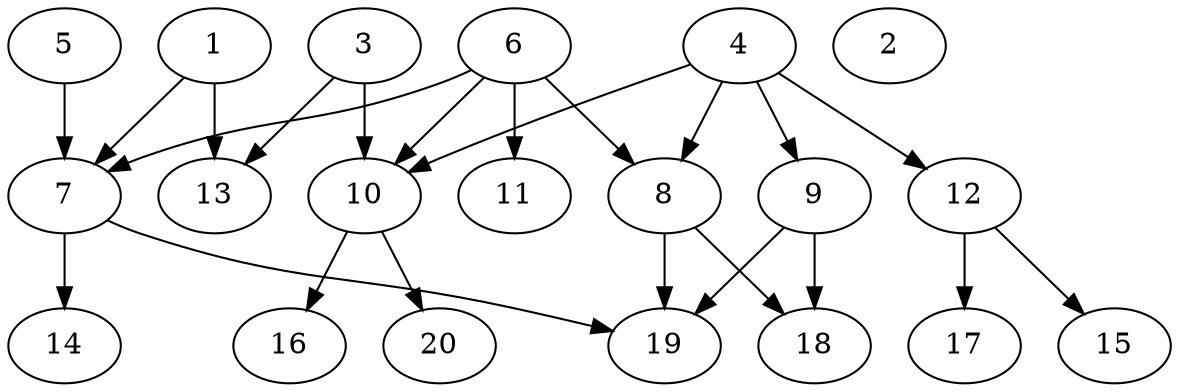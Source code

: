// DAG automatically generated by daggen at Wed Jul 24 21:26:16 2019
// ./daggen --dot -n 20 --ccr 0.4 --fat 0.8 --regular 0.5 --density 0.5 --mindata 5242880 --maxdata 52428800 
digraph G {
  1 [size="48092160", alpha="0.08", expect_size="19236864"] 
  1 -> 7 [size ="19236864"]
  1 -> 13 [size ="19236864"]
  2 [size="28211200", alpha="0.15", expect_size="11284480"] 
  3 [size="47180800", alpha="0.04", expect_size="18872320"] 
  3 -> 10 [size ="18872320"]
  3 -> 13 [size ="18872320"]
  4 [size="36436480", alpha="0.07", expect_size="14574592"] 
  4 -> 8 [size ="14574592"]
  4 -> 9 [size ="14574592"]
  4 -> 10 [size ="14574592"]
  4 -> 12 [size ="14574592"]
  5 [size="37376000", alpha="0.04", expect_size="14950400"] 
  5 -> 7 [size ="14950400"]
  6 [size="79488000", alpha="0.03", expect_size="31795200"] 
  6 -> 7 [size ="31795200"]
  6 -> 8 [size ="31795200"]
  6 -> 10 [size ="31795200"]
  6 -> 11 [size ="31795200"]
  7 [size="97520640", alpha="0.19", expect_size="39008256"] 
  7 -> 14 [size ="39008256"]
  7 -> 19 [size ="39008256"]
  8 [size="38392320", alpha="0.17", expect_size="15356928"] 
  8 -> 18 [size ="15356928"]
  8 -> 19 [size ="15356928"]
  9 [size="123118080", alpha="0.06", expect_size="49247232"] 
  9 -> 18 [size ="49247232"]
  9 -> 19 [size ="49247232"]
  10 [size="88581120", alpha="0.11", expect_size="35432448"] 
  10 -> 16 [size ="35432448"]
  10 -> 20 [size ="35432448"]
  11 [size="120558080", alpha="0.03", expect_size="48223232"] 
  12 [size="50199040", alpha="0.08", expect_size="20079616"] 
  12 -> 15 [size ="20079616"]
  12 -> 17 [size ="20079616"]
  13 [size="20359680", alpha="0.09", expect_size="8143872"] 
  14 [size="42874880", alpha="0.14", expect_size="17149952"] 
  15 [size="84587520", alpha="0.19", expect_size="33835008"] 
  16 [size="110627840", alpha="0.10", expect_size="44251136"] 
  17 [size="128716800", alpha="0.15", expect_size="51486720"] 
  18 [size="120151040", alpha="0.13", expect_size="48060416"] 
  19 [size="104975360", alpha="0.02", expect_size="41990144"] 
  20 [size="23554560", alpha="0.14", expect_size="9421824"] 
}
